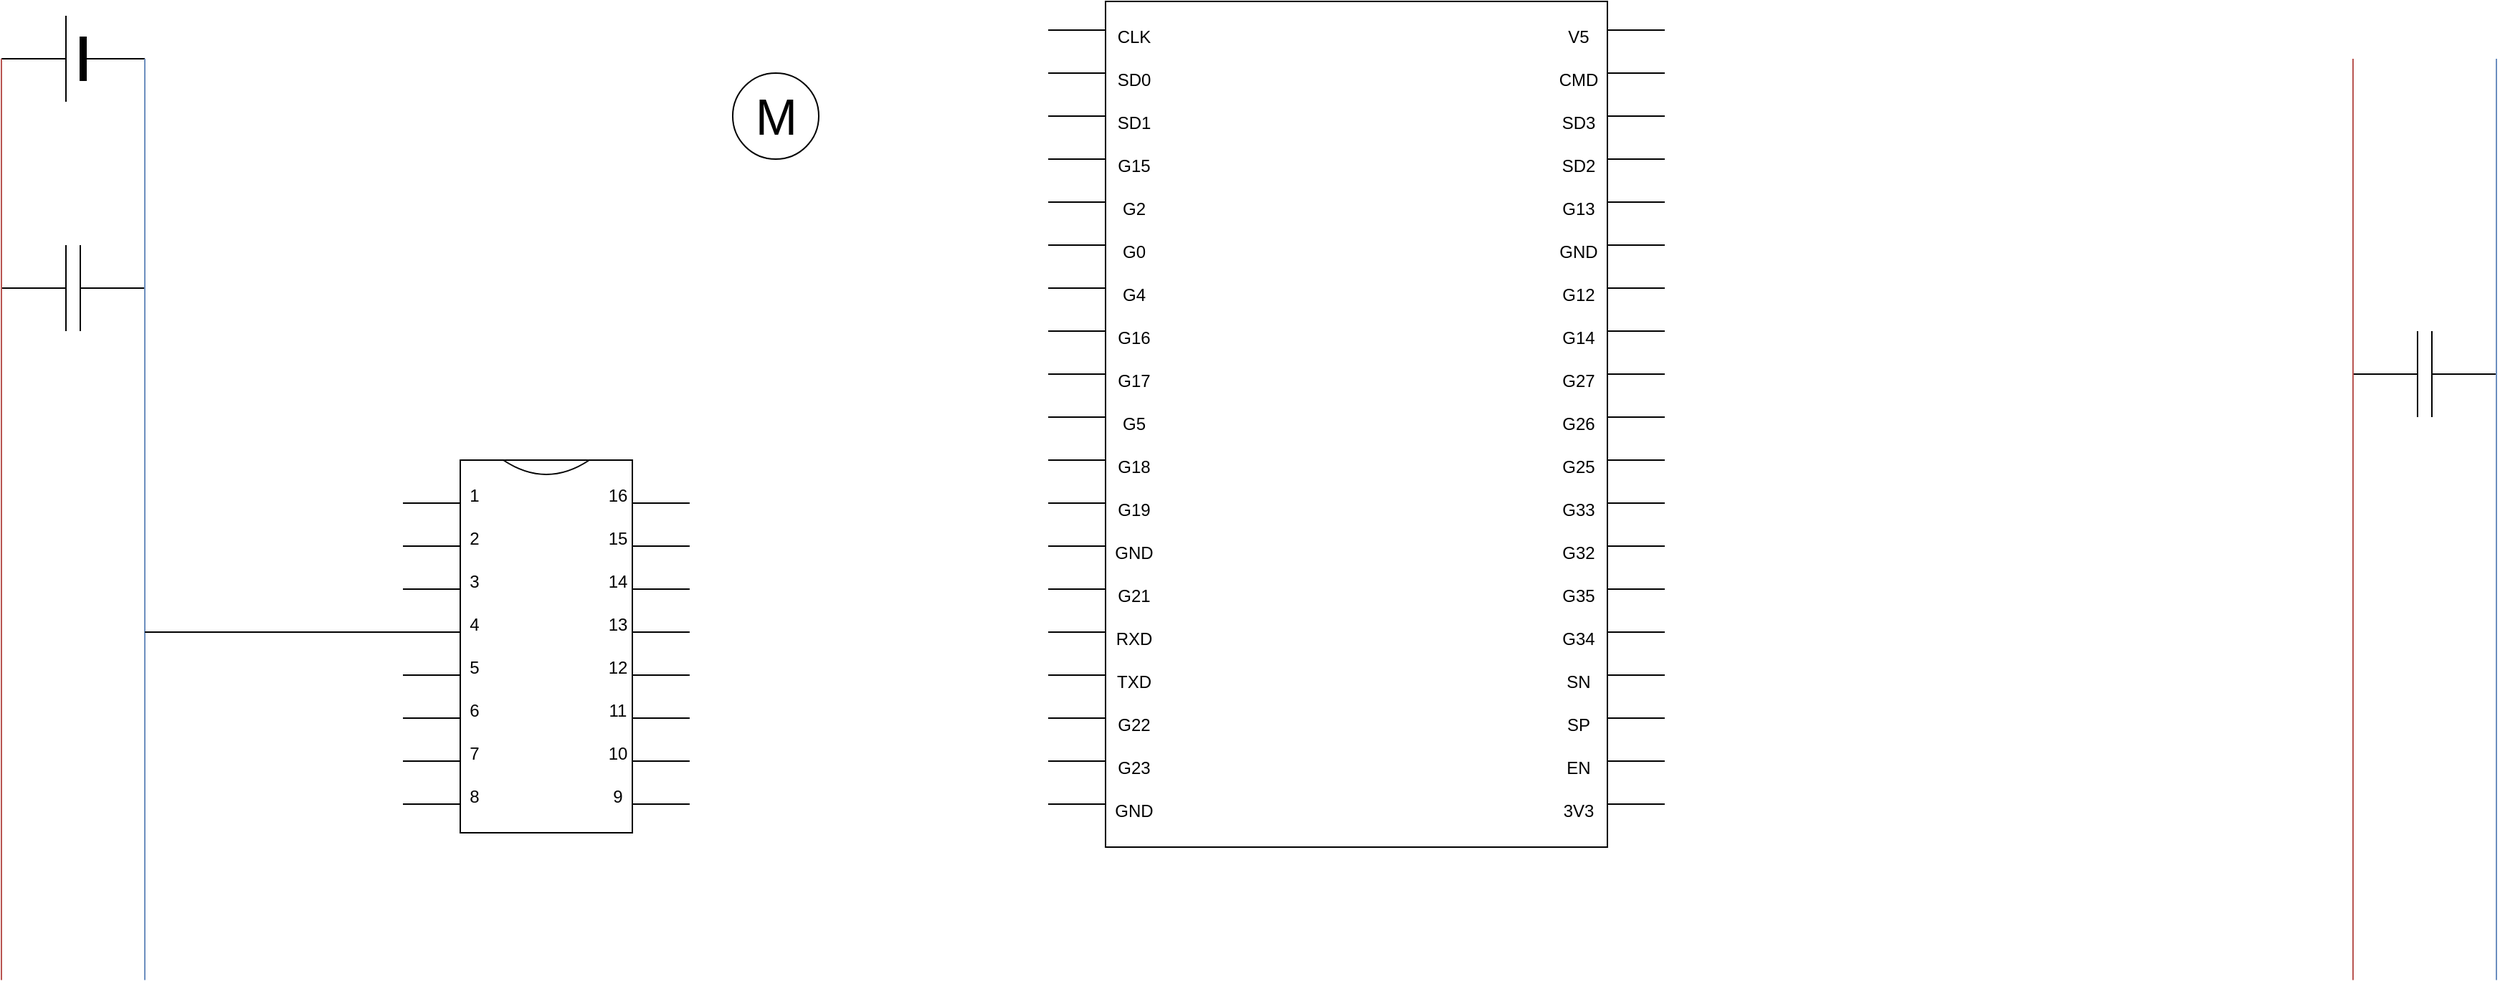 <mxfile>
    <diagram id="jyklUaYxxtYWc2TEsoOv" name="Page-1">
        <mxGraphModel dx="1109" dy="661" grid="1" gridSize="10" guides="1" tooltips="1" connect="1" arrows="1" fold="1" page="1" pageScale="1" pageWidth="827" pageHeight="1169" math="0" shadow="0">
            <root>
                <mxCell id="0"/>
                <mxCell id="1" parent="0"/>
                <mxCell id="2" value="" style="pointerEvents=1;verticalLabelPosition=bottom;shadow=0;dashed=0;align=center;html=1;verticalAlign=top;shape=mxgraph.electrical.capacitors.capacitor_1;" parent="1" vertex="1">
                    <mxGeometry x="40" y="210" width="100" height="60" as="geometry"/>
                </mxCell>
                <mxCell id="3" value="" style="pointerEvents=1;verticalLabelPosition=bottom;shadow=0;dashed=0;align=center;html=1;verticalAlign=top;shape=mxgraph.electrical.capacitors.capacitor_1;" parent="1" vertex="1">
                    <mxGeometry x="1680" y="270" width="100" height="60" as="geometry"/>
                </mxCell>
                <mxCell id="4" value="" style="verticalLabelPosition=bottom;shadow=0;dashed=0;align=center;fillColor=#000000;html=1;verticalAlign=top;strokeWidth=1;shape=mxgraph.electrical.miscellaneous.monocell_battery;rotation=-180;" parent="1" vertex="1">
                    <mxGeometry x="40" y="50" width="100" height="60" as="geometry"/>
                </mxCell>
                <mxCell id="6" value="M" style="verticalLabelPosition=middle;shadow=0;dashed=0;align=center;html=1;verticalAlign=middle;strokeWidth=1;shape=ellipse;aspect=fixed;fontSize=35;" parent="1" vertex="1">
                    <mxGeometry x="550" y="90" width="60" height="60" as="geometry"/>
                </mxCell>
                <mxCell id="131" value="" style="group" vertex="1" connectable="0" parent="1">
                    <mxGeometry x="770.0" y="40" width="430" height="590" as="geometry"/>
                </mxCell>
                <mxCell id="54" value="" style="rounded=0;whiteSpace=wrap;html=1;" vertex="1" parent="131">
                    <mxGeometry x="40.0" width="350" height="590" as="geometry"/>
                </mxCell>
                <mxCell id="55" value="CLK" style="text;html=1;strokeColor=none;fillColor=none;align=center;verticalAlign=middle;whiteSpace=wrap;rounded=0;" vertex="1" parent="131">
                    <mxGeometry x="30.0" y="10" width="60" height="30" as="geometry"/>
                </mxCell>
                <mxCell id="56" value="SD0" style="text;html=1;strokeColor=none;fillColor=none;align=center;verticalAlign=middle;whiteSpace=wrap;rounded=0;" vertex="1" parent="131">
                    <mxGeometry x="30.0" y="40" width="60" height="30" as="geometry"/>
                </mxCell>
                <mxCell id="57" value="SD1" style="text;html=1;strokeColor=none;fillColor=none;align=center;verticalAlign=middle;whiteSpace=wrap;rounded=0;" vertex="1" parent="131">
                    <mxGeometry x="30.0" y="70" width="60" height="30" as="geometry"/>
                </mxCell>
                <mxCell id="58" value="G15" style="text;html=1;strokeColor=none;fillColor=none;align=center;verticalAlign=middle;whiteSpace=wrap;rounded=0;" vertex="1" parent="131">
                    <mxGeometry x="30.0" y="100" width="60" height="30" as="geometry"/>
                </mxCell>
                <mxCell id="59" value="G2" style="text;html=1;strokeColor=none;fillColor=none;align=center;verticalAlign=middle;whiteSpace=wrap;rounded=0;" vertex="1" parent="131">
                    <mxGeometry x="30.0" y="130" width="60" height="30" as="geometry"/>
                </mxCell>
                <mxCell id="60" value="G4" style="text;html=1;strokeColor=none;fillColor=none;align=center;verticalAlign=middle;whiteSpace=wrap;rounded=0;" vertex="1" parent="131">
                    <mxGeometry x="30.0" y="190" width="60" height="30" as="geometry"/>
                </mxCell>
                <mxCell id="61" value="G16" style="text;html=1;strokeColor=none;fillColor=none;align=center;verticalAlign=middle;whiteSpace=wrap;rounded=0;" vertex="1" parent="131">
                    <mxGeometry x="30.0" y="220" width="60" height="30" as="geometry"/>
                </mxCell>
                <mxCell id="62" value="G17" style="text;html=1;strokeColor=none;fillColor=none;align=center;verticalAlign=middle;whiteSpace=wrap;rounded=0;" vertex="1" parent="131">
                    <mxGeometry x="30.0" y="250" width="60" height="30" as="geometry"/>
                </mxCell>
                <mxCell id="71" value="G5" style="text;html=1;strokeColor=none;fillColor=none;align=center;verticalAlign=middle;whiteSpace=wrap;rounded=0;" vertex="1" parent="131">
                    <mxGeometry x="30.0" y="280" width="60" height="30" as="geometry"/>
                </mxCell>
                <mxCell id="72" value="G18" style="text;html=1;strokeColor=none;fillColor=none;align=center;verticalAlign=middle;whiteSpace=wrap;rounded=0;" vertex="1" parent="131">
                    <mxGeometry x="30.0" y="310" width="60" height="30" as="geometry"/>
                </mxCell>
                <mxCell id="73" value="G19" style="text;html=1;strokeColor=none;fillColor=none;align=center;verticalAlign=middle;whiteSpace=wrap;rounded=0;" vertex="1" parent="131">
                    <mxGeometry x="30.0" y="340" width="60" height="30" as="geometry"/>
                </mxCell>
                <mxCell id="74" value="GND" style="text;html=1;strokeColor=none;fillColor=none;align=center;verticalAlign=middle;whiteSpace=wrap;rounded=0;" vertex="1" parent="131">
                    <mxGeometry x="30.0" y="370" width="60" height="30" as="geometry"/>
                </mxCell>
                <mxCell id="75" value="G21" style="text;html=1;strokeColor=none;fillColor=none;align=center;verticalAlign=middle;whiteSpace=wrap;rounded=0;" vertex="1" parent="131">
                    <mxGeometry x="30.0" y="400" width="60" height="30" as="geometry"/>
                </mxCell>
                <mxCell id="76" value="RXD" style="text;html=1;strokeColor=none;fillColor=none;align=center;verticalAlign=middle;whiteSpace=wrap;rounded=0;" vertex="1" parent="131">
                    <mxGeometry x="30.0" y="430" width="60" height="30" as="geometry"/>
                </mxCell>
                <mxCell id="77" value="TXD" style="text;html=1;strokeColor=none;fillColor=none;align=center;verticalAlign=middle;whiteSpace=wrap;rounded=0;" vertex="1" parent="131">
                    <mxGeometry x="30.0" y="460" width="60" height="30" as="geometry"/>
                </mxCell>
                <mxCell id="78" value="G22" style="text;html=1;strokeColor=none;fillColor=none;align=center;verticalAlign=middle;whiteSpace=wrap;rounded=0;" vertex="1" parent="131">
                    <mxGeometry x="30.0" y="490" width="60" height="30" as="geometry"/>
                </mxCell>
                <mxCell id="87" value="G23" style="text;html=1;strokeColor=none;fillColor=none;align=center;verticalAlign=middle;whiteSpace=wrap;rounded=0;" vertex="1" parent="131">
                    <mxGeometry x="30.0" y="520" width="60" height="30" as="geometry"/>
                </mxCell>
                <mxCell id="88" value="GND" style="text;html=1;strokeColor=none;fillColor=none;align=center;verticalAlign=middle;whiteSpace=wrap;rounded=0;" vertex="1" parent="131">
                    <mxGeometry x="30.0" y="550" width="60" height="30" as="geometry"/>
                </mxCell>
                <mxCell id="89" value="G0" style="text;html=1;strokeColor=none;fillColor=none;align=center;verticalAlign=middle;whiteSpace=wrap;rounded=0;" vertex="1" parent="131">
                    <mxGeometry x="30.0" y="160" width="60" height="30" as="geometry"/>
                </mxCell>
                <mxCell id="93" value="V5" style="text;html=1;strokeColor=none;fillColor=none;align=center;verticalAlign=middle;whiteSpace=wrap;rounded=0;" vertex="1" parent="131">
                    <mxGeometry x="340.0" y="10" width="60" height="30" as="geometry"/>
                </mxCell>
                <mxCell id="94" value="CMD" style="text;html=1;strokeColor=none;fillColor=none;align=center;verticalAlign=middle;whiteSpace=wrap;rounded=0;" vertex="1" parent="131">
                    <mxGeometry x="340.0" y="40" width="60" height="30" as="geometry"/>
                </mxCell>
                <mxCell id="95" value="SD3" style="text;html=1;strokeColor=none;fillColor=none;align=center;verticalAlign=middle;whiteSpace=wrap;rounded=0;" vertex="1" parent="131">
                    <mxGeometry x="340.0" y="70" width="60" height="30" as="geometry"/>
                </mxCell>
                <mxCell id="96" value="SD2" style="text;html=1;strokeColor=none;fillColor=none;align=center;verticalAlign=middle;whiteSpace=wrap;rounded=0;" vertex="1" parent="131">
                    <mxGeometry x="340.0" y="100" width="60" height="30" as="geometry"/>
                </mxCell>
                <mxCell id="97" value="G13" style="text;html=1;strokeColor=none;fillColor=none;align=center;verticalAlign=middle;whiteSpace=wrap;rounded=0;" vertex="1" parent="131">
                    <mxGeometry x="340.0" y="130" width="60" height="30" as="geometry"/>
                </mxCell>
                <mxCell id="98" value="GND" style="text;html=1;strokeColor=none;fillColor=none;align=center;verticalAlign=middle;whiteSpace=wrap;rounded=0;" vertex="1" parent="131">
                    <mxGeometry x="340.0" y="160" width="60" height="30" as="geometry"/>
                </mxCell>
                <mxCell id="99" value="G12" style="text;html=1;strokeColor=none;fillColor=none;align=center;verticalAlign=middle;whiteSpace=wrap;rounded=0;" vertex="1" parent="131">
                    <mxGeometry x="340.0" y="190" width="60" height="30" as="geometry"/>
                </mxCell>
                <mxCell id="100" value="G14" style="text;html=1;strokeColor=none;fillColor=none;align=center;verticalAlign=middle;whiteSpace=wrap;rounded=0;" vertex="1" parent="131">
                    <mxGeometry x="340.0" y="220" width="60" height="30" as="geometry"/>
                </mxCell>
                <mxCell id="109" value="G27" style="text;html=1;strokeColor=none;fillColor=none;align=center;verticalAlign=middle;whiteSpace=wrap;rounded=0;" vertex="1" parent="131">
                    <mxGeometry x="340.0" y="250" width="60" height="30" as="geometry"/>
                </mxCell>
                <mxCell id="110" value="G26" style="text;html=1;strokeColor=none;fillColor=none;align=center;verticalAlign=middle;whiteSpace=wrap;rounded=0;" vertex="1" parent="131">
                    <mxGeometry x="340.0" y="280" width="60" height="30" as="geometry"/>
                </mxCell>
                <mxCell id="111" value="G25" style="text;html=1;strokeColor=none;fillColor=none;align=center;verticalAlign=middle;whiteSpace=wrap;rounded=0;" vertex="1" parent="131">
                    <mxGeometry x="340.0" y="310" width="60" height="30" as="geometry"/>
                </mxCell>
                <mxCell id="112" value="G33" style="text;html=1;strokeColor=none;fillColor=none;align=center;verticalAlign=middle;whiteSpace=wrap;rounded=0;" vertex="1" parent="131">
                    <mxGeometry x="340.0" y="340" width="60" height="30" as="geometry"/>
                </mxCell>
                <mxCell id="113" value="G32" style="text;html=1;strokeColor=none;fillColor=none;align=center;verticalAlign=middle;whiteSpace=wrap;rounded=0;" vertex="1" parent="131">
                    <mxGeometry x="340.0" y="370" width="60" height="30" as="geometry"/>
                </mxCell>
                <mxCell id="114" value="G35" style="text;html=1;strokeColor=none;fillColor=none;align=center;verticalAlign=middle;whiteSpace=wrap;rounded=0;" vertex="1" parent="131">
                    <mxGeometry x="340.0" y="400" width="60" height="30" as="geometry"/>
                </mxCell>
                <mxCell id="115" value="G34" style="text;html=1;strokeColor=none;fillColor=none;align=center;verticalAlign=middle;whiteSpace=wrap;rounded=0;" vertex="1" parent="131">
                    <mxGeometry x="340.0" y="430" width="60" height="30" as="geometry"/>
                </mxCell>
                <mxCell id="116" value="SN" style="text;html=1;strokeColor=none;fillColor=none;align=center;verticalAlign=middle;whiteSpace=wrap;rounded=0;" vertex="1" parent="131">
                    <mxGeometry x="340.0" y="460" width="60" height="30" as="geometry"/>
                </mxCell>
                <mxCell id="125" value="SP" style="text;html=1;strokeColor=none;fillColor=none;align=center;verticalAlign=middle;whiteSpace=wrap;rounded=0;" vertex="1" parent="131">
                    <mxGeometry x="340.0" y="490" width="60" height="30" as="geometry"/>
                </mxCell>
                <mxCell id="126" value="EN" style="text;html=1;strokeColor=none;fillColor=none;align=center;verticalAlign=middle;whiteSpace=wrap;rounded=0;" vertex="1" parent="131">
                    <mxGeometry x="340.0" y="520" width="60" height="30" as="geometry"/>
                </mxCell>
                <mxCell id="127" value="3V3" style="text;html=1;strokeColor=none;fillColor=none;align=center;verticalAlign=middle;whiteSpace=wrap;rounded=0;" vertex="1" parent="131">
                    <mxGeometry x="340.0" y="550" width="60" height="30" as="geometry"/>
                </mxCell>
                <mxCell id="145" value="" style="endArrow=none;html=1;exitX=0.333;exitY=0.667;exitDx=0;exitDy=0;exitPerimeter=0;" edge="1" parent="131">
                    <mxGeometry width="50" height="50" relative="1" as="geometry">
                        <mxPoint x="40.0" y="20.01" as="sourcePoint"/>
                        <mxPoint x="0.02" y="20" as="targetPoint"/>
                    </mxGeometry>
                </mxCell>
                <mxCell id="146" value="" style="endArrow=none;html=1;exitX=0.333;exitY=0.667;exitDx=0;exitDy=0;exitPerimeter=0;" edge="1" parent="131">
                    <mxGeometry width="50" height="50" relative="1" as="geometry">
                        <mxPoint x="40.0" y="50.01" as="sourcePoint"/>
                        <mxPoint x="0.02" y="50.0" as="targetPoint"/>
                    </mxGeometry>
                </mxCell>
                <mxCell id="147" value="" style="endArrow=none;html=1;exitX=0.333;exitY=0.667;exitDx=0;exitDy=0;exitPerimeter=0;" edge="1" parent="131">
                    <mxGeometry width="50" height="50" relative="1" as="geometry">
                        <mxPoint x="40.0" y="80.01" as="sourcePoint"/>
                        <mxPoint x="0.02" y="80.0" as="targetPoint"/>
                    </mxGeometry>
                </mxCell>
                <mxCell id="148" value="" style="endArrow=none;html=1;exitX=0.333;exitY=0.667;exitDx=0;exitDy=0;exitPerimeter=0;" edge="1" parent="131">
                    <mxGeometry width="50" height="50" relative="1" as="geometry">
                        <mxPoint x="40.0" y="110.01" as="sourcePoint"/>
                        <mxPoint x="0.02" y="110.0" as="targetPoint"/>
                    </mxGeometry>
                </mxCell>
                <mxCell id="149" value="" style="endArrow=none;html=1;exitX=0.333;exitY=0.667;exitDx=0;exitDy=0;exitPerimeter=0;" edge="1" parent="131">
                    <mxGeometry width="50" height="50" relative="1" as="geometry">
                        <mxPoint x="40.0" y="140.01" as="sourcePoint"/>
                        <mxPoint x="0.02" y="140.0" as="targetPoint"/>
                    </mxGeometry>
                </mxCell>
                <mxCell id="150" value="" style="endArrow=none;html=1;exitX=0.333;exitY=0.667;exitDx=0;exitDy=0;exitPerimeter=0;" edge="1" parent="131">
                    <mxGeometry width="50" height="50" relative="1" as="geometry">
                        <mxPoint x="40.0" y="170.01" as="sourcePoint"/>
                        <mxPoint x="0.02" y="170.0" as="targetPoint"/>
                    </mxGeometry>
                </mxCell>
                <mxCell id="151" value="" style="endArrow=none;html=1;exitX=0.333;exitY=0.667;exitDx=0;exitDy=0;exitPerimeter=0;" edge="1" parent="131">
                    <mxGeometry width="50" height="50" relative="1" as="geometry">
                        <mxPoint x="40.0" y="200.01" as="sourcePoint"/>
                        <mxPoint x="0.02" y="200" as="targetPoint"/>
                    </mxGeometry>
                </mxCell>
                <mxCell id="152" value="" style="endArrow=none;html=1;exitX=0.333;exitY=0.667;exitDx=0;exitDy=0;exitPerimeter=0;" edge="1" parent="131">
                    <mxGeometry width="50" height="50" relative="1" as="geometry">
                        <mxPoint x="40.0" y="230.01" as="sourcePoint"/>
                        <mxPoint x="0.02" y="230" as="targetPoint"/>
                    </mxGeometry>
                </mxCell>
                <mxCell id="153" value="" style="endArrow=none;html=1;exitX=0.333;exitY=0.667;exitDx=0;exitDy=0;exitPerimeter=0;" edge="1" parent="131">
                    <mxGeometry width="50" height="50" relative="1" as="geometry">
                        <mxPoint x="40.0" y="260.01" as="sourcePoint"/>
                        <mxPoint x="0.02" y="260" as="targetPoint"/>
                    </mxGeometry>
                </mxCell>
                <mxCell id="154" value="" style="endArrow=none;html=1;exitX=0.333;exitY=0.667;exitDx=0;exitDy=0;exitPerimeter=0;" edge="1" parent="131">
                    <mxGeometry width="50" height="50" relative="1" as="geometry">
                        <mxPoint x="40.0" y="290.01" as="sourcePoint"/>
                        <mxPoint x="0.02" y="290.0" as="targetPoint"/>
                    </mxGeometry>
                </mxCell>
                <mxCell id="155" value="" style="endArrow=none;html=1;exitX=0.333;exitY=0.667;exitDx=0;exitDy=0;exitPerimeter=0;" edge="1" parent="131">
                    <mxGeometry width="50" height="50" relative="1" as="geometry">
                        <mxPoint x="40.0" y="320.01" as="sourcePoint"/>
                        <mxPoint x="0.02" y="320.0" as="targetPoint"/>
                    </mxGeometry>
                </mxCell>
                <mxCell id="156" value="" style="endArrow=none;html=1;exitX=0.333;exitY=0.667;exitDx=0;exitDy=0;exitPerimeter=0;" edge="1" parent="131">
                    <mxGeometry width="50" height="50" relative="1" as="geometry">
                        <mxPoint x="40.0" y="350.01" as="sourcePoint"/>
                        <mxPoint x="0.02" y="350.0" as="targetPoint"/>
                    </mxGeometry>
                </mxCell>
                <mxCell id="157" value="" style="endArrow=none;html=1;exitX=0.333;exitY=0.667;exitDx=0;exitDy=0;exitPerimeter=0;" edge="1" parent="131">
                    <mxGeometry width="50" height="50" relative="1" as="geometry">
                        <mxPoint x="40.0" y="380.01" as="sourcePoint"/>
                        <mxPoint x="0.02" y="380.0" as="targetPoint"/>
                    </mxGeometry>
                </mxCell>
                <mxCell id="158" value="" style="endArrow=none;html=1;exitX=0.333;exitY=0.667;exitDx=0;exitDy=0;exitPerimeter=0;" edge="1" parent="131">
                    <mxGeometry width="50" height="50" relative="1" as="geometry">
                        <mxPoint x="40.0" y="410.01" as="sourcePoint"/>
                        <mxPoint x="0.02" y="410.0" as="targetPoint"/>
                    </mxGeometry>
                </mxCell>
                <mxCell id="159" value="" style="endArrow=none;html=1;exitX=0.333;exitY=0.667;exitDx=0;exitDy=0;exitPerimeter=0;" edge="1" parent="131">
                    <mxGeometry width="50" height="50" relative="1" as="geometry">
                        <mxPoint x="40.0" y="440.01" as="sourcePoint"/>
                        <mxPoint x="0.02" y="440" as="targetPoint"/>
                    </mxGeometry>
                </mxCell>
                <mxCell id="160" value="" style="endArrow=none;html=1;exitX=0.333;exitY=0.667;exitDx=0;exitDy=0;exitPerimeter=0;" edge="1" parent="131">
                    <mxGeometry width="50" height="50" relative="1" as="geometry">
                        <mxPoint x="40.0" y="470.01" as="sourcePoint"/>
                        <mxPoint x="0.02" y="470" as="targetPoint"/>
                    </mxGeometry>
                </mxCell>
                <mxCell id="161" value="" style="endArrow=none;html=1;exitX=0.333;exitY=0.667;exitDx=0;exitDy=0;exitPerimeter=0;" edge="1" parent="131">
                    <mxGeometry width="50" height="50" relative="1" as="geometry">
                        <mxPoint x="39.98" y="500.01" as="sourcePoint"/>
                        <mxPoint x="2.274e-13" y="500" as="targetPoint"/>
                    </mxGeometry>
                </mxCell>
                <mxCell id="162" value="" style="endArrow=none;html=1;exitX=0.333;exitY=0.667;exitDx=0;exitDy=0;exitPerimeter=0;" edge="1" parent="131">
                    <mxGeometry width="50" height="50" relative="1" as="geometry">
                        <mxPoint x="39.98" y="530.01" as="sourcePoint"/>
                        <mxPoint x="2.274e-13" y="530.0" as="targetPoint"/>
                    </mxGeometry>
                </mxCell>
                <mxCell id="163" value="" style="endArrow=none;html=1;exitX=0.333;exitY=0.667;exitDx=0;exitDy=0;exitPerimeter=0;" edge="1" parent="131">
                    <mxGeometry width="50" height="50" relative="1" as="geometry">
                        <mxPoint x="39.98" y="560.01" as="sourcePoint"/>
                        <mxPoint x="2.274e-13" y="560.0" as="targetPoint"/>
                    </mxGeometry>
                </mxCell>
                <mxCell id="169" value="" style="endArrow=none;html=1;exitX=0.333;exitY=0.667;exitDx=0;exitDy=0;exitPerimeter=0;" edge="1" parent="131">
                    <mxGeometry width="50" height="50" relative="1" as="geometry">
                        <mxPoint x="430.0" y="20.01" as="sourcePoint"/>
                        <mxPoint x="390.02" y="20" as="targetPoint"/>
                    </mxGeometry>
                </mxCell>
                <mxCell id="170" value="" style="endArrow=none;html=1;exitX=0.333;exitY=0.667;exitDx=0;exitDy=0;exitPerimeter=0;" edge="1" parent="131">
                    <mxGeometry width="50" height="50" relative="1" as="geometry">
                        <mxPoint x="430.0" y="50.01" as="sourcePoint"/>
                        <mxPoint x="390.02" y="50" as="targetPoint"/>
                    </mxGeometry>
                </mxCell>
                <mxCell id="171" value="" style="endArrow=none;html=1;exitX=0.333;exitY=0.667;exitDx=0;exitDy=0;exitPerimeter=0;" edge="1" parent="131">
                    <mxGeometry width="50" height="50" relative="1" as="geometry">
                        <mxPoint x="430.0" y="80.01" as="sourcePoint"/>
                        <mxPoint x="390.02" y="80" as="targetPoint"/>
                    </mxGeometry>
                </mxCell>
                <mxCell id="172" value="" style="endArrow=none;html=1;exitX=0.333;exitY=0.667;exitDx=0;exitDy=0;exitPerimeter=0;" edge="1" parent="131">
                    <mxGeometry width="50" height="50" relative="1" as="geometry">
                        <mxPoint x="430.0" y="110.01" as="sourcePoint"/>
                        <mxPoint x="390.02" y="110" as="targetPoint"/>
                    </mxGeometry>
                </mxCell>
                <mxCell id="173" value="" style="endArrow=none;html=1;exitX=0.333;exitY=0.667;exitDx=0;exitDy=0;exitPerimeter=0;" edge="1" parent="131">
                    <mxGeometry width="50" height="50" relative="1" as="geometry">
                        <mxPoint x="430.0" y="140.01" as="sourcePoint"/>
                        <mxPoint x="390.02" y="140" as="targetPoint"/>
                    </mxGeometry>
                </mxCell>
                <mxCell id="174" value="" style="endArrow=none;html=1;exitX=0.333;exitY=0.667;exitDx=0;exitDy=0;exitPerimeter=0;" edge="1" parent="131">
                    <mxGeometry width="50" height="50" relative="1" as="geometry">
                        <mxPoint x="430.0" y="170.01" as="sourcePoint"/>
                        <mxPoint x="390.02" y="170" as="targetPoint"/>
                    </mxGeometry>
                </mxCell>
                <mxCell id="175" value="" style="endArrow=none;html=1;exitX=0.333;exitY=0.667;exitDx=0;exitDy=0;exitPerimeter=0;" edge="1" parent="131">
                    <mxGeometry width="50" height="50" relative="1" as="geometry">
                        <mxPoint x="430.0" y="200.01" as="sourcePoint"/>
                        <mxPoint x="390.02" y="200" as="targetPoint"/>
                    </mxGeometry>
                </mxCell>
                <mxCell id="176" value="" style="endArrow=none;html=1;exitX=0.333;exitY=0.667;exitDx=0;exitDy=0;exitPerimeter=0;" edge="1" parent="131">
                    <mxGeometry width="50" height="50" relative="1" as="geometry">
                        <mxPoint x="430.0" y="230.01" as="sourcePoint"/>
                        <mxPoint x="390.02" y="230" as="targetPoint"/>
                    </mxGeometry>
                </mxCell>
                <mxCell id="177" value="" style="endArrow=none;html=1;exitX=0.333;exitY=0.667;exitDx=0;exitDy=0;exitPerimeter=0;" edge="1" parent="131">
                    <mxGeometry width="50" height="50" relative="1" as="geometry">
                        <mxPoint x="430.0" y="260.01" as="sourcePoint"/>
                        <mxPoint x="390.02" y="260" as="targetPoint"/>
                    </mxGeometry>
                </mxCell>
                <mxCell id="178" value="" style="endArrow=none;html=1;exitX=0.333;exitY=0.667;exitDx=0;exitDy=0;exitPerimeter=0;" edge="1" parent="131">
                    <mxGeometry width="50" height="50" relative="1" as="geometry">
                        <mxPoint x="430.0" y="290.01" as="sourcePoint"/>
                        <mxPoint x="390.02" y="290" as="targetPoint"/>
                    </mxGeometry>
                </mxCell>
                <mxCell id="179" value="" style="endArrow=none;html=1;exitX=0.333;exitY=0.667;exitDx=0;exitDy=0;exitPerimeter=0;" edge="1" parent="131">
                    <mxGeometry width="50" height="50" relative="1" as="geometry">
                        <mxPoint x="430.0" y="320.01" as="sourcePoint"/>
                        <mxPoint x="390.02" y="320" as="targetPoint"/>
                    </mxGeometry>
                </mxCell>
                <mxCell id="180" value="" style="endArrow=none;html=1;exitX=0.333;exitY=0.667;exitDx=0;exitDy=0;exitPerimeter=0;" edge="1" parent="131">
                    <mxGeometry width="50" height="50" relative="1" as="geometry">
                        <mxPoint x="430.0" y="350.01" as="sourcePoint"/>
                        <mxPoint x="390.02" y="350" as="targetPoint"/>
                    </mxGeometry>
                </mxCell>
                <mxCell id="181" value="" style="endArrow=none;html=1;exitX=0.333;exitY=0.667;exitDx=0;exitDy=0;exitPerimeter=0;" edge="1" parent="131">
                    <mxGeometry width="50" height="50" relative="1" as="geometry">
                        <mxPoint x="430.0" y="380.01" as="sourcePoint"/>
                        <mxPoint x="390.02" y="380" as="targetPoint"/>
                    </mxGeometry>
                </mxCell>
                <mxCell id="182" value="" style="endArrow=none;html=1;exitX=0.333;exitY=0.667;exitDx=0;exitDy=0;exitPerimeter=0;" edge="1" parent="131">
                    <mxGeometry width="50" height="50" relative="1" as="geometry">
                        <mxPoint x="430.0" y="410.01" as="sourcePoint"/>
                        <mxPoint x="390.02" y="410" as="targetPoint"/>
                    </mxGeometry>
                </mxCell>
                <mxCell id="183" value="" style="endArrow=none;html=1;exitX=0.333;exitY=0.667;exitDx=0;exitDy=0;exitPerimeter=0;" edge="1" parent="131">
                    <mxGeometry width="50" height="50" relative="1" as="geometry">
                        <mxPoint x="430.0" y="440.01" as="sourcePoint"/>
                        <mxPoint x="390.02" y="440" as="targetPoint"/>
                    </mxGeometry>
                </mxCell>
                <mxCell id="184" value="" style="endArrow=none;html=1;exitX=0.333;exitY=0.667;exitDx=0;exitDy=0;exitPerimeter=0;" edge="1" parent="131">
                    <mxGeometry width="50" height="50" relative="1" as="geometry">
                        <mxPoint x="430.0" y="470.01" as="sourcePoint"/>
                        <mxPoint x="390.02" y="470" as="targetPoint"/>
                    </mxGeometry>
                </mxCell>
                <mxCell id="185" value="" style="endArrow=none;html=1;exitX=0.333;exitY=0.667;exitDx=0;exitDy=0;exitPerimeter=0;" edge="1" parent="131">
                    <mxGeometry width="50" height="50" relative="1" as="geometry">
                        <mxPoint x="429.98" y="500.01" as="sourcePoint"/>
                        <mxPoint x="390.0" y="500" as="targetPoint"/>
                    </mxGeometry>
                </mxCell>
                <mxCell id="186" value="" style="endArrow=none;html=1;exitX=0.333;exitY=0.667;exitDx=0;exitDy=0;exitPerimeter=0;" edge="1" parent="131">
                    <mxGeometry width="50" height="50" relative="1" as="geometry">
                        <mxPoint x="429.98" y="530.01" as="sourcePoint"/>
                        <mxPoint x="390.0" y="530" as="targetPoint"/>
                    </mxGeometry>
                </mxCell>
                <mxCell id="187" value="" style="endArrow=none;html=1;exitX=0.333;exitY=0.667;exitDx=0;exitDy=0;exitPerimeter=0;" edge="1" parent="131">
                    <mxGeometry width="50" height="50" relative="1" as="geometry">
                        <mxPoint x="429.98" y="560.01" as="sourcePoint"/>
                        <mxPoint x="390.0" y="560" as="targetPoint"/>
                    </mxGeometry>
                </mxCell>
                <mxCell id="132" value="" style="endArrow=none;html=1;fillColor=#f8cecc;strokeColor=#b85450;" edge="1" parent="1">
                    <mxGeometry width="50" height="50" relative="1" as="geometry">
                        <mxPoint x="40" y="722.778" as="sourcePoint"/>
                        <mxPoint x="40" y="80" as="targetPoint"/>
                    </mxGeometry>
                </mxCell>
                <mxCell id="133" value="" style="endArrow=none;html=1;fillColor=#dae8fc;strokeColor=#6c8ebf;" edge="1" parent="1">
                    <mxGeometry width="50" height="50" relative="1" as="geometry">
                        <mxPoint x="140" y="722.778" as="sourcePoint"/>
                        <mxPoint x="140" y="80.0" as="targetPoint"/>
                    </mxGeometry>
                </mxCell>
                <mxCell id="134" value="" style="endArrow=none;html=1;fillColor=#f8cecc;strokeColor=#b85450;" edge="1" parent="1">
                    <mxGeometry width="50" height="50" relative="1" as="geometry">
                        <mxPoint x="1680" y="722.778" as="sourcePoint"/>
                        <mxPoint x="1680" y="80.0" as="targetPoint"/>
                    </mxGeometry>
                </mxCell>
                <mxCell id="135" value="" style="endArrow=none;html=1;fillColor=#dae8fc;strokeColor=#6c8ebf;" edge="1" parent="1">
                    <mxGeometry width="50" height="50" relative="1" as="geometry">
                        <mxPoint x="1780" y="722.778" as="sourcePoint"/>
                        <mxPoint x="1780" y="80.0" as="targetPoint"/>
                    </mxGeometry>
                </mxCell>
                <mxCell id="136" value="" style="endArrow=none;html=1;" edge="1" parent="1">
                    <mxGeometry width="50" height="50" relative="1" as="geometry">
                        <mxPoint x="140" y="480" as="sourcePoint"/>
                        <mxPoint x="320" y="480" as="targetPoint"/>
                    </mxGeometry>
                </mxCell>
                <mxCell id="10" value="" style="rounded=0;whiteSpace=wrap;html=1;" vertex="1" parent="1">
                    <mxGeometry x="360" y="360" width="120" height="260" as="geometry"/>
                </mxCell>
                <mxCell id="11" value="" style="curved=1;endArrow=none;html=1;snapToPoint=0;endFill=0;entryX=0.25;entryY=0;entryDx=0;entryDy=0;exitX=0.75;exitY=0;exitDx=0;exitDy=0;" edge="1" parent="1" source="10" target="10">
                    <mxGeometry width="50" height="50" relative="1" as="geometry">
                        <mxPoint x="310" y="580" as="sourcePoint"/>
                        <mxPoint x="360" y="530" as="targetPoint"/>
                        <Array as="points">
                            <mxPoint x="420" y="380"/>
                        </Array>
                    </mxGeometry>
                </mxCell>
                <mxCell id="12" value="1" style="text;html=1;strokeColor=none;fillColor=none;align=center;verticalAlign=middle;whiteSpace=wrap;rounded=0;" vertex="1" parent="1">
                    <mxGeometry x="340" y="370" width="60" height="30" as="geometry"/>
                </mxCell>
                <mxCell id="13" value="2" style="text;html=1;strokeColor=none;fillColor=none;align=center;verticalAlign=middle;whiteSpace=wrap;rounded=0;" vertex="1" parent="1">
                    <mxGeometry x="340" y="400" width="60" height="30" as="geometry"/>
                </mxCell>
                <mxCell id="14" value="3" style="text;html=1;strokeColor=none;fillColor=none;align=center;verticalAlign=middle;whiteSpace=wrap;rounded=0;" vertex="1" parent="1">
                    <mxGeometry x="340" y="430" width="60" height="30" as="geometry"/>
                </mxCell>
                <mxCell id="15" value="4" style="text;html=1;strokeColor=none;fillColor=none;align=center;verticalAlign=middle;whiteSpace=wrap;rounded=0;" vertex="1" parent="1">
                    <mxGeometry x="340" y="460" width="60" height="30" as="geometry"/>
                </mxCell>
                <mxCell id="16" value="5" style="text;html=1;strokeColor=none;fillColor=none;align=center;verticalAlign=middle;whiteSpace=wrap;rounded=0;" vertex="1" parent="1">
                    <mxGeometry x="340" y="490" width="60" height="30" as="geometry"/>
                </mxCell>
                <mxCell id="17" value="6" style="text;html=1;strokeColor=none;fillColor=none;align=center;verticalAlign=middle;whiteSpace=wrap;rounded=0;" vertex="1" parent="1">
                    <mxGeometry x="340" y="520" width="60" height="30" as="geometry"/>
                </mxCell>
                <mxCell id="18" value="7" style="text;html=1;strokeColor=none;fillColor=none;align=center;verticalAlign=middle;whiteSpace=wrap;rounded=0;" vertex="1" parent="1">
                    <mxGeometry x="340" y="550" width="60" height="30" as="geometry"/>
                </mxCell>
                <mxCell id="19" value="8" style="text;html=1;strokeColor=none;fillColor=none;align=center;verticalAlign=middle;whiteSpace=wrap;rounded=0;" vertex="1" parent="1">
                    <mxGeometry x="340" y="580" width="60" height="30" as="geometry"/>
                </mxCell>
                <mxCell id="28" value="" style="endArrow=none;html=1;exitX=0.333;exitY=0.667;exitDx=0;exitDy=0;exitPerimeter=0;" edge="1" parent="1" source="12">
                    <mxGeometry width="50" height="50" relative="1" as="geometry">
                        <mxPoint x="320" y="385" as="sourcePoint"/>
                        <mxPoint x="320" y="390" as="targetPoint"/>
                    </mxGeometry>
                </mxCell>
                <mxCell id="29" value="" style="endArrow=none;html=1;exitX=0.333;exitY=0.667;exitDx=0;exitDy=0;exitPerimeter=0;" edge="1" parent="1" source="13">
                    <mxGeometry width="50" height="50" relative="1" as="geometry">
                        <mxPoint x="330" y="415" as="sourcePoint"/>
                        <mxPoint x="320" y="420" as="targetPoint"/>
                    </mxGeometry>
                </mxCell>
                <mxCell id="30" value="" style="endArrow=none;html=1;exitX=0.333;exitY=0.667;exitDx=0;exitDy=0;exitPerimeter=0;" edge="1" parent="1" source="14">
                    <mxGeometry width="50" height="50" relative="1" as="geometry">
                        <mxPoint x="360" y="444.92" as="sourcePoint"/>
                        <mxPoint x="320" y="450" as="targetPoint"/>
                    </mxGeometry>
                </mxCell>
                <mxCell id="31" value="" style="endArrow=none;html=1;exitX=0.333;exitY=0.667;exitDx=0;exitDy=0;exitPerimeter=0;" edge="1" parent="1" source="15">
                    <mxGeometry width="50" height="50" relative="1" as="geometry">
                        <mxPoint x="360" y="474.92" as="sourcePoint"/>
                        <mxPoint x="320" y="480" as="targetPoint"/>
                    </mxGeometry>
                </mxCell>
                <mxCell id="32" value="" style="endArrow=none;html=1;exitX=0.333;exitY=0.667;exitDx=0;exitDy=0;exitPerimeter=0;" edge="1" parent="1" source="16">
                    <mxGeometry width="50" height="50" relative="1" as="geometry">
                        <mxPoint x="360" y="504.89" as="sourcePoint"/>
                        <mxPoint x="320" y="510" as="targetPoint"/>
                    </mxGeometry>
                </mxCell>
                <mxCell id="33" value="" style="endArrow=none;html=1;exitX=0.333;exitY=0.667;exitDx=0;exitDy=0;exitPerimeter=0;" edge="1" parent="1" source="17">
                    <mxGeometry width="50" height="50" relative="1" as="geometry">
                        <mxPoint x="360" y="534.89" as="sourcePoint"/>
                        <mxPoint x="320" y="540" as="targetPoint"/>
                    </mxGeometry>
                </mxCell>
                <mxCell id="34" value="" style="endArrow=none;html=1;exitX=0.333;exitY=0.667;exitDx=0;exitDy=0;exitPerimeter=0;" edge="1" parent="1" source="18">
                    <mxGeometry width="50" height="50" relative="1" as="geometry">
                        <mxPoint x="360" y="564.89" as="sourcePoint"/>
                        <mxPoint x="320" y="570" as="targetPoint"/>
                    </mxGeometry>
                </mxCell>
                <mxCell id="35" value="" style="endArrow=none;html=1;exitX=0.333;exitY=0.667;exitDx=0;exitDy=0;exitPerimeter=0;" edge="1" parent="1" source="19">
                    <mxGeometry width="50" height="50" relative="1" as="geometry">
                        <mxPoint x="360" y="594.89" as="sourcePoint"/>
                        <mxPoint x="320" y="600" as="targetPoint"/>
                    </mxGeometry>
                </mxCell>
                <mxCell id="36" value="16" style="text;html=1;strokeColor=none;fillColor=none;align=center;verticalAlign=middle;whiteSpace=wrap;rounded=0;" vertex="1" parent="1">
                    <mxGeometry x="440" y="370" width="60" height="30" as="geometry"/>
                </mxCell>
                <mxCell id="37" value="15" style="text;html=1;strokeColor=none;fillColor=none;align=center;verticalAlign=middle;whiteSpace=wrap;rounded=0;" vertex="1" parent="1">
                    <mxGeometry x="440" y="400" width="60" height="30" as="geometry"/>
                </mxCell>
                <mxCell id="38" value="14" style="text;html=1;strokeColor=none;fillColor=none;align=center;verticalAlign=middle;whiteSpace=wrap;rounded=0;" vertex="1" parent="1">
                    <mxGeometry x="440" y="430" width="60" height="30" as="geometry"/>
                </mxCell>
                <mxCell id="39" value="13" style="text;html=1;strokeColor=none;fillColor=none;align=center;verticalAlign=middle;whiteSpace=wrap;rounded=0;" vertex="1" parent="1">
                    <mxGeometry x="440" y="460" width="60" height="30" as="geometry"/>
                </mxCell>
                <mxCell id="40" value="12" style="text;html=1;strokeColor=none;fillColor=none;align=center;verticalAlign=middle;whiteSpace=wrap;rounded=0;" vertex="1" parent="1">
                    <mxGeometry x="440" y="490" width="60" height="30" as="geometry"/>
                </mxCell>
                <mxCell id="41" value="11" style="text;html=1;strokeColor=none;fillColor=none;align=center;verticalAlign=middle;whiteSpace=wrap;rounded=0;" vertex="1" parent="1">
                    <mxGeometry x="440" y="520" width="60" height="30" as="geometry"/>
                </mxCell>
                <mxCell id="42" value="10" style="text;html=1;strokeColor=none;fillColor=none;align=center;verticalAlign=middle;whiteSpace=wrap;rounded=0;" vertex="1" parent="1">
                    <mxGeometry x="440" y="550" width="60" height="30" as="geometry"/>
                </mxCell>
                <mxCell id="43" value="9" style="text;html=1;strokeColor=none;fillColor=none;align=center;verticalAlign=middle;whiteSpace=wrap;rounded=0;" vertex="1" parent="1">
                    <mxGeometry x="440" y="580" width="60" height="30" as="geometry"/>
                </mxCell>
                <mxCell id="137" value="" style="endArrow=none;html=1;exitX=0.333;exitY=0.667;exitDx=0;exitDy=0;exitPerimeter=0;" edge="1" parent="1">
                    <mxGeometry width="50" height="50" relative="1" as="geometry">
                        <mxPoint x="519.98" y="390.01" as="sourcePoint"/>
                        <mxPoint x="480" y="390" as="targetPoint"/>
                    </mxGeometry>
                </mxCell>
                <mxCell id="138" value="" style="endArrow=none;html=1;exitX=0.333;exitY=0.667;exitDx=0;exitDy=0;exitPerimeter=0;" edge="1" parent="1">
                    <mxGeometry width="50" height="50" relative="1" as="geometry">
                        <mxPoint x="519.98" y="420.01" as="sourcePoint"/>
                        <mxPoint x="480" y="420.0" as="targetPoint"/>
                    </mxGeometry>
                </mxCell>
                <mxCell id="139" value="" style="endArrow=none;html=1;exitX=0.333;exitY=0.667;exitDx=0;exitDy=0;exitPerimeter=0;" edge="1" parent="1">
                    <mxGeometry width="50" height="50" relative="1" as="geometry">
                        <mxPoint x="519.98" y="450.01" as="sourcePoint"/>
                        <mxPoint x="480" y="450.0" as="targetPoint"/>
                    </mxGeometry>
                </mxCell>
                <mxCell id="140" value="" style="endArrow=none;html=1;exitX=0.333;exitY=0.667;exitDx=0;exitDy=0;exitPerimeter=0;" edge="1" parent="1">
                    <mxGeometry width="50" height="50" relative="1" as="geometry">
                        <mxPoint x="519.98" y="480.01" as="sourcePoint"/>
                        <mxPoint x="480" y="480.0" as="targetPoint"/>
                    </mxGeometry>
                </mxCell>
                <mxCell id="141" value="" style="endArrow=none;html=1;exitX=0.333;exitY=0.667;exitDx=0;exitDy=0;exitPerimeter=0;" edge="1" parent="1">
                    <mxGeometry width="50" height="50" relative="1" as="geometry">
                        <mxPoint x="519.98" y="510.01" as="sourcePoint"/>
                        <mxPoint x="480" y="510.0" as="targetPoint"/>
                    </mxGeometry>
                </mxCell>
                <mxCell id="142" value="" style="endArrow=none;html=1;exitX=0.333;exitY=0.667;exitDx=0;exitDy=0;exitPerimeter=0;" edge="1" parent="1">
                    <mxGeometry width="50" height="50" relative="1" as="geometry">
                        <mxPoint x="519.98" y="540.01" as="sourcePoint"/>
                        <mxPoint x="480" y="540.0" as="targetPoint"/>
                    </mxGeometry>
                </mxCell>
                <mxCell id="143" value="" style="endArrow=none;html=1;exitX=0.333;exitY=0.667;exitDx=0;exitDy=0;exitPerimeter=0;" edge="1" parent="1">
                    <mxGeometry width="50" height="50" relative="1" as="geometry">
                        <mxPoint x="519.98" y="570.01" as="sourcePoint"/>
                        <mxPoint x="480" y="570" as="targetPoint"/>
                    </mxGeometry>
                </mxCell>
                <mxCell id="144" value="" style="endArrow=none;html=1;exitX=0.333;exitY=0.667;exitDx=0;exitDy=0;exitPerimeter=0;" edge="1" parent="1">
                    <mxGeometry width="50" height="50" relative="1" as="geometry">
                        <mxPoint x="519.98" y="600.01" as="sourcePoint"/>
                        <mxPoint x="480" y="600" as="targetPoint"/>
                    </mxGeometry>
                </mxCell>
            </root>
        </mxGraphModel>
    </diagram>
</mxfile>
